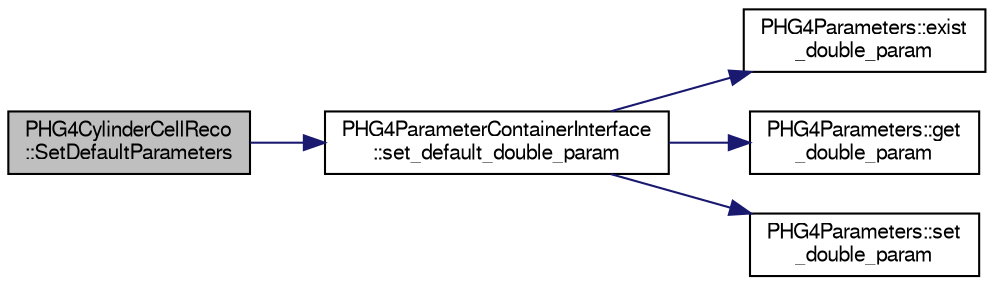 digraph "PHG4CylinderCellReco::SetDefaultParameters"
{
  bgcolor="transparent";
  edge [fontname="FreeSans",fontsize="10",labelfontname="FreeSans",labelfontsize="10"];
  node [fontname="FreeSans",fontsize="10",shape=record];
  rankdir="LR";
  Node1 [label="PHG4CylinderCellReco\l::SetDefaultParameters",height=0.2,width=0.4,color="black", fillcolor="grey75", style="filled" fontcolor="black"];
  Node1 -> Node2 [color="midnightblue",fontsize="10",style="solid",fontname="FreeSans"];
  Node2 [label="PHG4ParameterContainerInterface\l::set_default_double_param",height=0.2,width=0.4,color="black",URL="$d4/d69/classPHG4ParameterContainerInterface.html#a44e6b97f10801b3d47e215c21f7c1583"];
  Node2 -> Node3 [color="midnightblue",fontsize="10",style="solid",fontname="FreeSans"];
  Node3 [label="PHG4Parameters::exist\l_double_param",height=0.2,width=0.4,color="black",URL="$da/d29/classPHG4Parameters.html#a91e3cc79c655b7d2580cab51b069cc6b"];
  Node2 -> Node4 [color="midnightblue",fontsize="10",style="solid",fontname="FreeSans"];
  Node4 [label="PHG4Parameters::get\l_double_param",height=0.2,width=0.4,color="black",URL="$da/d29/classPHG4Parameters.html#a4f94dc80ba894dc3eac307652f3a7e60"];
  Node2 -> Node5 [color="midnightblue",fontsize="10",style="solid",fontname="FreeSans"];
  Node5 [label="PHG4Parameters::set\l_double_param",height=0.2,width=0.4,color="black",URL="$da/d29/classPHG4Parameters.html#a40d8acd8a8c5475928d5b5dacf38f583"];
}
